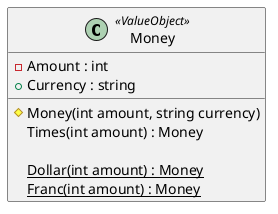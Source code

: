 @startuml

class Money <<ValueObject>>
{
    -Amount : int
    +Currency : string
    #Money(int amount, string currency)
    Times(int amount) : Money
    
    {static} Dollar(int amount) : Money
    {static} Franc(int amount) : Money
}
@enduml